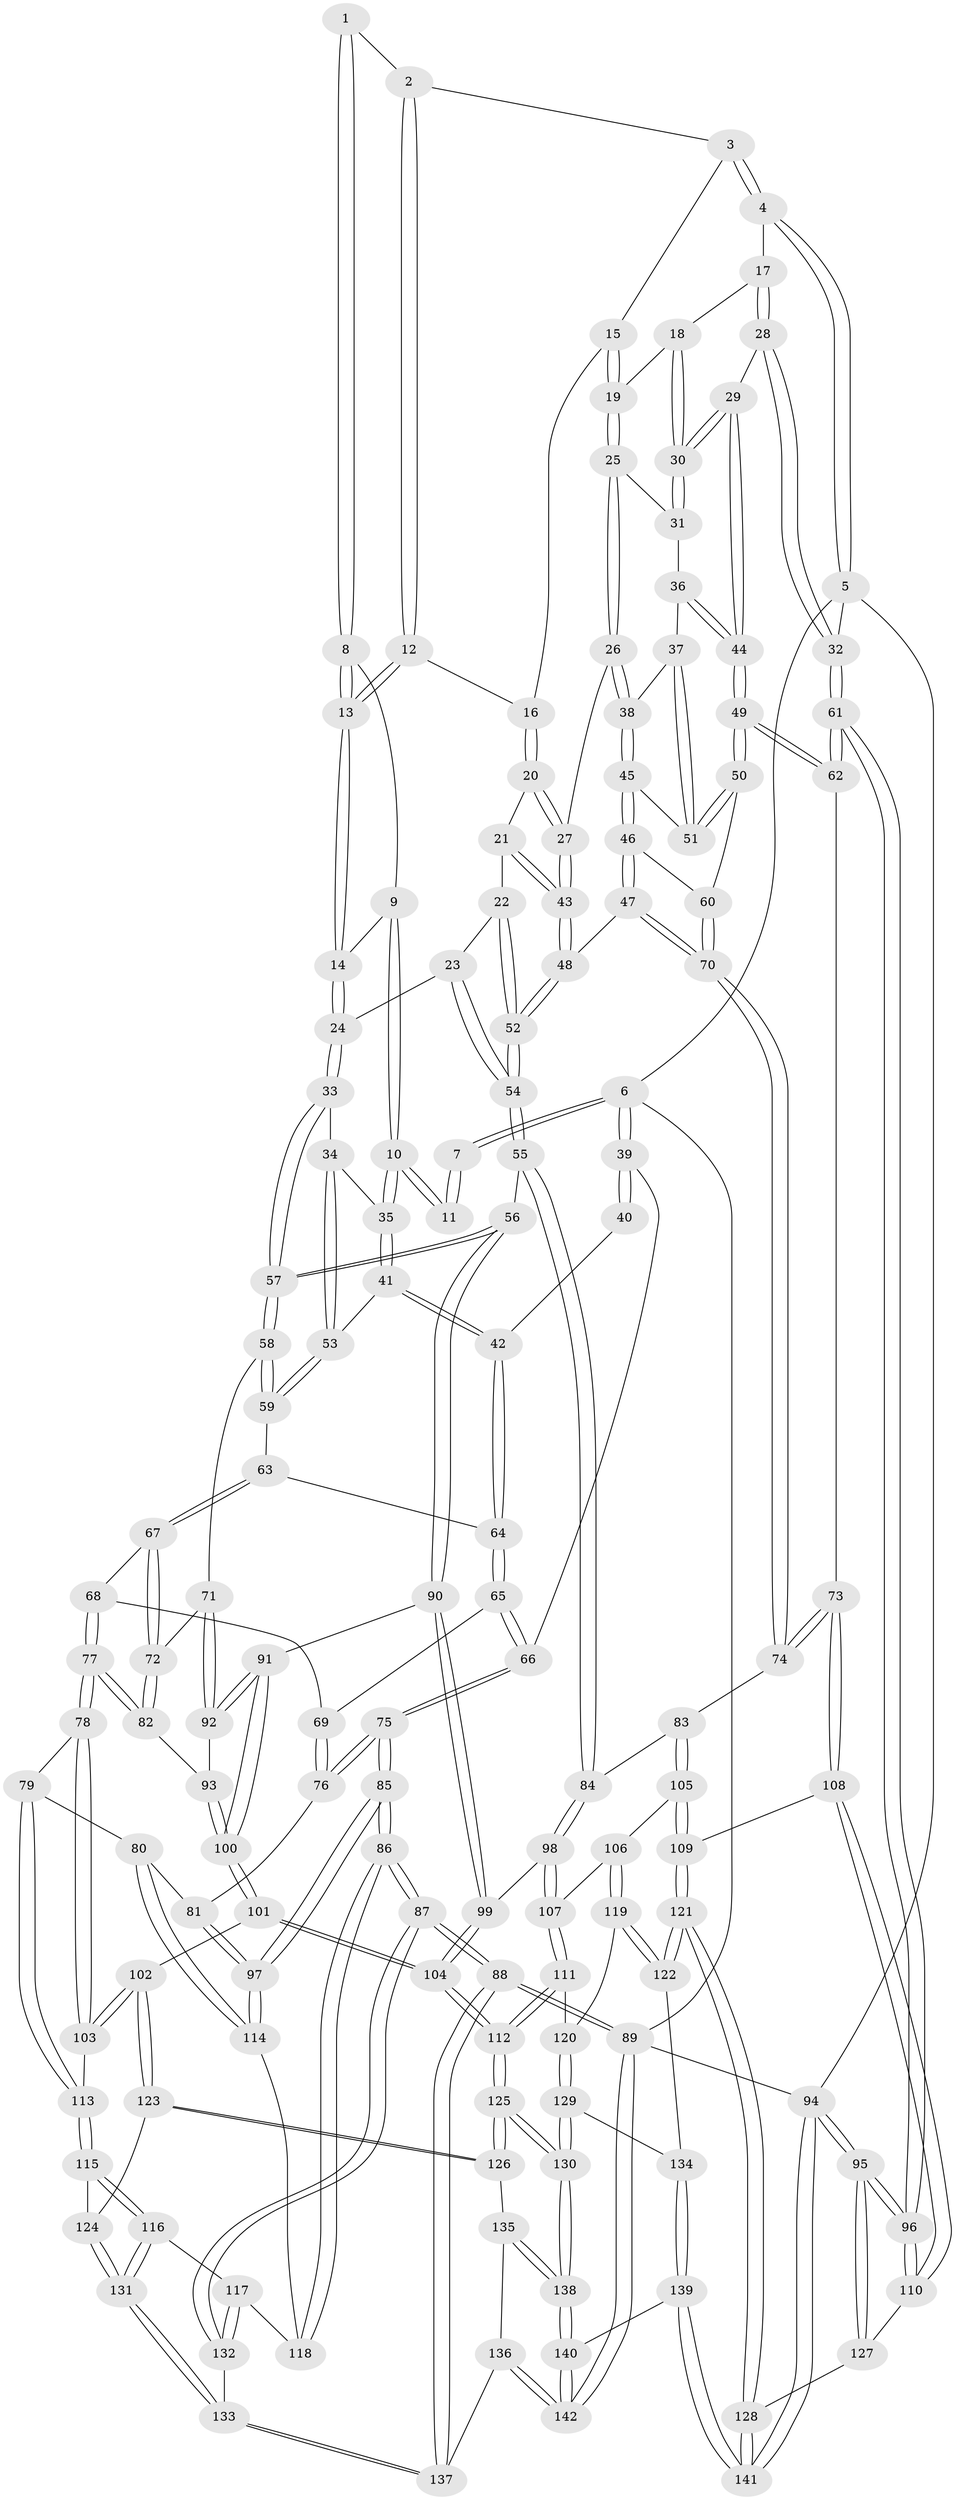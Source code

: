 // coarse degree distribution, {4: 0.2857142857142857, 6: 0.16666666666666666, 5: 0.2619047619047619, 3: 0.21428571428571427, 7: 0.023809523809523808, 9: 0.023809523809523808, 2: 0.023809523809523808}
// Generated by graph-tools (version 1.1) at 2025/21/03/04/25 18:21:39]
// undirected, 142 vertices, 352 edges
graph export_dot {
graph [start="1"]
  node [color=gray90,style=filled];
  1 [pos="+0.43759126908109713+0"];
  2 [pos="+0.5133387651380996+0"];
  3 [pos="+0.9835148515041868+0"];
  4 [pos="+1+0"];
  5 [pos="+1+0"];
  6 [pos="+0+0"];
  7 [pos="+0.26852699863118845+0"];
  8 [pos="+0.39003827577635314+0.10759108034187177"];
  9 [pos="+0.3846057652988386+0.11517650953478636"];
  10 [pos="+0.29150610558285384+0.20062085907924862"];
  11 [pos="+0.2863689356678963+0.19140570651217084"];
  12 [pos="+0.5531714136955036+0.09566550072356879"];
  13 [pos="+0.5375886369897046+0.1214454137712728"];
  14 [pos="+0.5103344052369677+0.18634924537232175"];
  15 [pos="+0.7492916414177797+0.11247459043015712"];
  16 [pos="+0.6665197755827812+0.14002368588118136"];
  17 [pos="+0.8295753666043522+0.17822308811277773"];
  18 [pos="+0.8077660913850387+0.18737787362739983"];
  19 [pos="+0.787237510722573+0.18324585998559767"];
  20 [pos="+0.669532451530619+0.2540031694365719"];
  21 [pos="+0.6128573754572139+0.2717391181450203"];
  22 [pos="+0.5594067834407023+0.2759804956077778"];
  23 [pos="+0.5022341469379177+0.2593674093563052"];
  24 [pos="+0.48779593468829047+0.2547041902350605"];
  25 [pos="+0.7581126021856691+0.25800317777262033"];
  26 [pos="+0.7409409979073933+0.2750832172787291"];
  27 [pos="+0.6945683380094341+0.26926676003108635"];
  28 [pos="+1+0.14623166674819668"];
  29 [pos="+0.9231157391171888+0.27819408014783004"];
  30 [pos="+0.8957298543182638+0.2698576119634168"];
  31 [pos="+0.8544677886915139+0.27431273689411845"];
  32 [pos="+1+0.04409501777838054"];
  33 [pos="+0.47372707232640965+0.2639090230667977"];
  34 [pos="+0.37225541379667104+0.2561200473903722"];
  35 [pos="+0.29572417107443333+0.22043034744635648"];
  36 [pos="+0.8002870921669879+0.3191231242469769"];
  37 [pos="+0.7958098569888474+0.3198931762500373"];
  38 [pos="+0.7472194066064275+0.2895024974045279"];
  39 [pos="+0+0"];
  40 [pos="+0.007303457798967518+0.06720190513618511"];
  41 [pos="+0.19723610995472138+0.314418224944057"];
  42 [pos="+0.19013826505508014+0.32032479727550617"];
  43 [pos="+0.6623235674636357+0.3917022346625504"];
  44 [pos="+0.8956303326465961+0.34867084912645313"];
  45 [pos="+0.7399247344296537+0.3709344445157948"];
  46 [pos="+0.7196360545130029+0.407272656718422"];
  47 [pos="+0.6879451473551087+0.4251203264519769"];
  48 [pos="+0.6606336841035407+0.427618564230257"];
  49 [pos="+0.882560518673303+0.4172977619546004"];
  50 [pos="+0.8708597013726982+0.4166931090205331"];
  51 [pos="+0.8017749328370272+0.3610909522624319"];
  52 [pos="+0.6407897952756795+0.4389767197083621"];
  53 [pos="+0.3511695405031772+0.3911043569713181"];
  54 [pos="+0.6216194082452888+0.45945488443626875"];
  55 [pos="+0.6046397701772708+0.4788343394804926"];
  56 [pos="+0.5233378625530695+0.48252837073149424"];
  57 [pos="+0.4826625365806347+0.42928067823120736"];
  58 [pos="+0.35944849804328904+0.4339022363530406"];
  59 [pos="+0.3518891343747933+0.4262016792993487"];
  60 [pos="+0.827033598047585+0.42801139520527887"];
  61 [pos="+1+0.45341287839966204"];
  62 [pos="+0.9349822089996987+0.4865244213836568"];
  63 [pos="+0.30810819147262475+0.4241679810139712"];
  64 [pos="+0.18744375504483185+0.3249157027147327"];
  65 [pos="+0.14426812618215168+0.36700013805009585"];
  66 [pos="+0+0.025778949890400808"];
  67 [pos="+0.26019265452391027+0.46998369199613677"];
  68 [pos="+0.1466842181688604+0.3867835513385123"];
  69 [pos="+0.1409352616310187+0.378475465066047"];
  70 [pos="+0.7672612714493208+0.5001025712953409"];
  71 [pos="+0.35111147889688443+0.4784354167005294"];
  72 [pos="+0.26610413013621154+0.5056079953467896"];
  73 [pos="+0.877343589747022+0.5871789107313705"];
  74 [pos="+0.7789367548154853+0.5573290813601538"];
  75 [pos="+0+0.4458486380846246"];
  76 [pos="+0.08858622583233114+0.4248706465033513"];
  77 [pos="+0.2096484995148791+0.5698041770213533"];
  78 [pos="+0.20827121677451124+0.5718362656687067"];
  79 [pos="+0.15908601466548533+0.6122448442482226"];
  80 [pos="+0.1421959074636195+0.6163252981185597"];
  81 [pos="+0.08252264583753822+0.5243876949545446"];
  82 [pos="+0.2522949223529026+0.5466000482222001"];
  83 [pos="+0.7062505768959023+0.583796583883052"];
  84 [pos="+0.6507462608154889+0.5568976425536154"];
  85 [pos="+0+0.5913465502534413"];
  86 [pos="+0+0.7847972948277834"];
  87 [pos="+0+0.9533128886363975"];
  88 [pos="+0+1"];
  89 [pos="+0+1"];
  90 [pos="+0.48579482825933873+0.5435799578605095"];
  91 [pos="+0.4796981773277402+0.5480596909812782"];
  92 [pos="+0.36048716164775046+0.5109184874753735"];
  93 [pos="+0.32888054708674114+0.5677458606361339"];
  94 [pos="+1+1"];
  95 [pos="+1+0.9839350276339156"];
  96 [pos="+1+0.7744899092104859"];
  97 [pos="+0+0.5886698715726995"];
  98 [pos="+0.5948452965798893+0.650618903945009"];
  99 [pos="+0.5563287683723469+0.6357233487917534"];
  100 [pos="+0.3925291303111301+0.6765823424363738"];
  101 [pos="+0.392153447453764+0.679028092318316"];
  102 [pos="+0.372965222415007+0.6884877927918276"];
  103 [pos="+0.351024785072253+0.689298989169893"];
  104 [pos="+0.4463086101102896+0.7201484427782936"];
  105 [pos="+0.7151326051552018+0.6794609016830498"];
  106 [pos="+0.6413465809414375+0.7166974063600696"];
  107 [pos="+0.6000017635958552+0.6683769045021714"];
  108 [pos="+0.8892705375763678+0.6556154340152575"];
  109 [pos="+0.7921296437917844+0.7190992585419088"];
  110 [pos="+0.968572648400713+0.7143710538750982"];
  111 [pos="+0.4922407308817323+0.7372863060650608"];
  112 [pos="+0.45855140052778776+0.7347812264641194"];
  113 [pos="+0.2645541732065321+0.7140992753023486"];
  114 [pos="+0.12238962468148376+0.6390032914513025"];
  115 [pos="+0.2449535328684073+0.7433665508282217"];
  116 [pos="+0.15405598485107216+0.7757766436089594"];
  117 [pos="+0.11926610489566523+0.7544402871167263"];
  118 [pos="+0.11496873970457715+0.668585633329637"];
  119 [pos="+0.6293154952813432+0.7727350902673581"];
  120 [pos="+0.5569672695883764+0.7647908541393623"];
  121 [pos="+0.7588379182480187+0.9089149587207757"];
  122 [pos="+0.6622485063252052+0.8520424483579655"];
  123 [pos="+0.3289063154349835+0.8312227375870118"];
  124 [pos="+0.2620595250035673+0.7906602698122757"];
  125 [pos="+0.4596226583371471+0.870116274811128"];
  126 [pos="+0.33422789804320086+0.8614847277928998"];
  127 [pos="+0.8800600909099311+0.8413255824623541"];
  128 [pos="+0.767512772273772+0.9228250972535564"];
  129 [pos="+0.519688342852492+0.8885544348206947"];
  130 [pos="+0.468556060055404+0.8813820411775385"];
  131 [pos="+0.1950344301849741+0.890439577134263"];
  132 [pos="+0.008349225892985231+0.8199449812217697"];
  133 [pos="+0.19576732731460156+0.8976008660118545"];
  134 [pos="+0.527323857245746+0.8909094979562091"];
  135 [pos="+0.3109336659273589+0.8885685505357048"];
  136 [pos="+0.2128050650653265+0.9147410952092897"];
  137 [pos="+0.19672749936438483+0.900687235336871"];
  138 [pos="+0.40121596220467115+1"];
  139 [pos="+0.6401245975551191+1"];
  140 [pos="+0.39583834390539535+1"];
  141 [pos="+0.8269613937951836+1"];
  142 [pos="+0.24020737063946132+1"];
  1 -- 2;
  1 -- 8;
  1 -- 8;
  2 -- 3;
  2 -- 12;
  2 -- 12;
  3 -- 4;
  3 -- 4;
  3 -- 15;
  4 -- 5;
  4 -- 5;
  4 -- 17;
  5 -- 6;
  5 -- 32;
  5 -- 94;
  6 -- 7;
  6 -- 7;
  6 -- 39;
  6 -- 39;
  6 -- 89;
  7 -- 11;
  7 -- 11;
  8 -- 9;
  8 -- 13;
  8 -- 13;
  9 -- 10;
  9 -- 10;
  9 -- 14;
  10 -- 11;
  10 -- 11;
  10 -- 35;
  10 -- 35;
  12 -- 13;
  12 -- 13;
  12 -- 16;
  13 -- 14;
  13 -- 14;
  14 -- 24;
  14 -- 24;
  15 -- 16;
  15 -- 19;
  15 -- 19;
  16 -- 20;
  16 -- 20;
  17 -- 18;
  17 -- 28;
  17 -- 28;
  18 -- 19;
  18 -- 30;
  18 -- 30;
  19 -- 25;
  19 -- 25;
  20 -- 21;
  20 -- 27;
  20 -- 27;
  21 -- 22;
  21 -- 43;
  21 -- 43;
  22 -- 23;
  22 -- 52;
  22 -- 52;
  23 -- 24;
  23 -- 54;
  23 -- 54;
  24 -- 33;
  24 -- 33;
  25 -- 26;
  25 -- 26;
  25 -- 31;
  26 -- 27;
  26 -- 38;
  26 -- 38;
  27 -- 43;
  27 -- 43;
  28 -- 29;
  28 -- 32;
  28 -- 32;
  29 -- 30;
  29 -- 30;
  29 -- 44;
  29 -- 44;
  30 -- 31;
  30 -- 31;
  31 -- 36;
  32 -- 61;
  32 -- 61;
  33 -- 34;
  33 -- 57;
  33 -- 57;
  34 -- 35;
  34 -- 53;
  34 -- 53;
  35 -- 41;
  35 -- 41;
  36 -- 37;
  36 -- 44;
  36 -- 44;
  37 -- 38;
  37 -- 51;
  37 -- 51;
  38 -- 45;
  38 -- 45;
  39 -- 40;
  39 -- 40;
  39 -- 66;
  40 -- 42;
  41 -- 42;
  41 -- 42;
  41 -- 53;
  42 -- 64;
  42 -- 64;
  43 -- 48;
  43 -- 48;
  44 -- 49;
  44 -- 49;
  45 -- 46;
  45 -- 46;
  45 -- 51;
  46 -- 47;
  46 -- 47;
  46 -- 60;
  47 -- 48;
  47 -- 70;
  47 -- 70;
  48 -- 52;
  48 -- 52;
  49 -- 50;
  49 -- 50;
  49 -- 62;
  49 -- 62;
  50 -- 51;
  50 -- 51;
  50 -- 60;
  52 -- 54;
  52 -- 54;
  53 -- 59;
  53 -- 59;
  54 -- 55;
  54 -- 55;
  55 -- 56;
  55 -- 84;
  55 -- 84;
  56 -- 57;
  56 -- 57;
  56 -- 90;
  56 -- 90;
  57 -- 58;
  57 -- 58;
  58 -- 59;
  58 -- 59;
  58 -- 71;
  59 -- 63;
  60 -- 70;
  60 -- 70;
  61 -- 62;
  61 -- 62;
  61 -- 96;
  61 -- 96;
  62 -- 73;
  63 -- 64;
  63 -- 67;
  63 -- 67;
  64 -- 65;
  64 -- 65;
  65 -- 66;
  65 -- 66;
  65 -- 69;
  66 -- 75;
  66 -- 75;
  67 -- 68;
  67 -- 72;
  67 -- 72;
  68 -- 69;
  68 -- 77;
  68 -- 77;
  69 -- 76;
  69 -- 76;
  70 -- 74;
  70 -- 74;
  71 -- 72;
  71 -- 92;
  71 -- 92;
  72 -- 82;
  72 -- 82;
  73 -- 74;
  73 -- 74;
  73 -- 108;
  73 -- 108;
  74 -- 83;
  75 -- 76;
  75 -- 76;
  75 -- 85;
  75 -- 85;
  76 -- 81;
  77 -- 78;
  77 -- 78;
  77 -- 82;
  77 -- 82;
  78 -- 79;
  78 -- 103;
  78 -- 103;
  79 -- 80;
  79 -- 113;
  79 -- 113;
  80 -- 81;
  80 -- 114;
  80 -- 114;
  81 -- 97;
  81 -- 97;
  82 -- 93;
  83 -- 84;
  83 -- 105;
  83 -- 105;
  84 -- 98;
  84 -- 98;
  85 -- 86;
  85 -- 86;
  85 -- 97;
  85 -- 97;
  86 -- 87;
  86 -- 87;
  86 -- 118;
  86 -- 118;
  87 -- 88;
  87 -- 88;
  87 -- 132;
  87 -- 132;
  88 -- 89;
  88 -- 89;
  88 -- 137;
  88 -- 137;
  89 -- 142;
  89 -- 142;
  89 -- 94;
  90 -- 91;
  90 -- 99;
  90 -- 99;
  91 -- 92;
  91 -- 92;
  91 -- 100;
  91 -- 100;
  92 -- 93;
  93 -- 100;
  93 -- 100;
  94 -- 95;
  94 -- 95;
  94 -- 141;
  94 -- 141;
  95 -- 96;
  95 -- 96;
  95 -- 127;
  95 -- 127;
  96 -- 110;
  96 -- 110;
  97 -- 114;
  97 -- 114;
  98 -- 99;
  98 -- 107;
  98 -- 107;
  99 -- 104;
  99 -- 104;
  100 -- 101;
  100 -- 101;
  101 -- 102;
  101 -- 104;
  101 -- 104;
  102 -- 103;
  102 -- 103;
  102 -- 123;
  102 -- 123;
  103 -- 113;
  104 -- 112;
  104 -- 112;
  105 -- 106;
  105 -- 109;
  105 -- 109;
  106 -- 107;
  106 -- 119;
  106 -- 119;
  107 -- 111;
  107 -- 111;
  108 -- 109;
  108 -- 110;
  108 -- 110;
  109 -- 121;
  109 -- 121;
  110 -- 127;
  111 -- 112;
  111 -- 112;
  111 -- 120;
  112 -- 125;
  112 -- 125;
  113 -- 115;
  113 -- 115;
  114 -- 118;
  115 -- 116;
  115 -- 116;
  115 -- 124;
  116 -- 117;
  116 -- 131;
  116 -- 131;
  117 -- 118;
  117 -- 132;
  117 -- 132;
  119 -- 120;
  119 -- 122;
  119 -- 122;
  120 -- 129;
  120 -- 129;
  121 -- 122;
  121 -- 122;
  121 -- 128;
  121 -- 128;
  122 -- 134;
  123 -- 124;
  123 -- 126;
  123 -- 126;
  124 -- 131;
  124 -- 131;
  125 -- 126;
  125 -- 126;
  125 -- 130;
  125 -- 130;
  126 -- 135;
  127 -- 128;
  128 -- 141;
  128 -- 141;
  129 -- 130;
  129 -- 130;
  129 -- 134;
  130 -- 138;
  130 -- 138;
  131 -- 133;
  131 -- 133;
  132 -- 133;
  133 -- 137;
  133 -- 137;
  134 -- 139;
  134 -- 139;
  135 -- 136;
  135 -- 138;
  135 -- 138;
  136 -- 137;
  136 -- 142;
  136 -- 142;
  138 -- 140;
  138 -- 140;
  139 -- 140;
  139 -- 141;
  139 -- 141;
  140 -- 142;
  140 -- 142;
}
